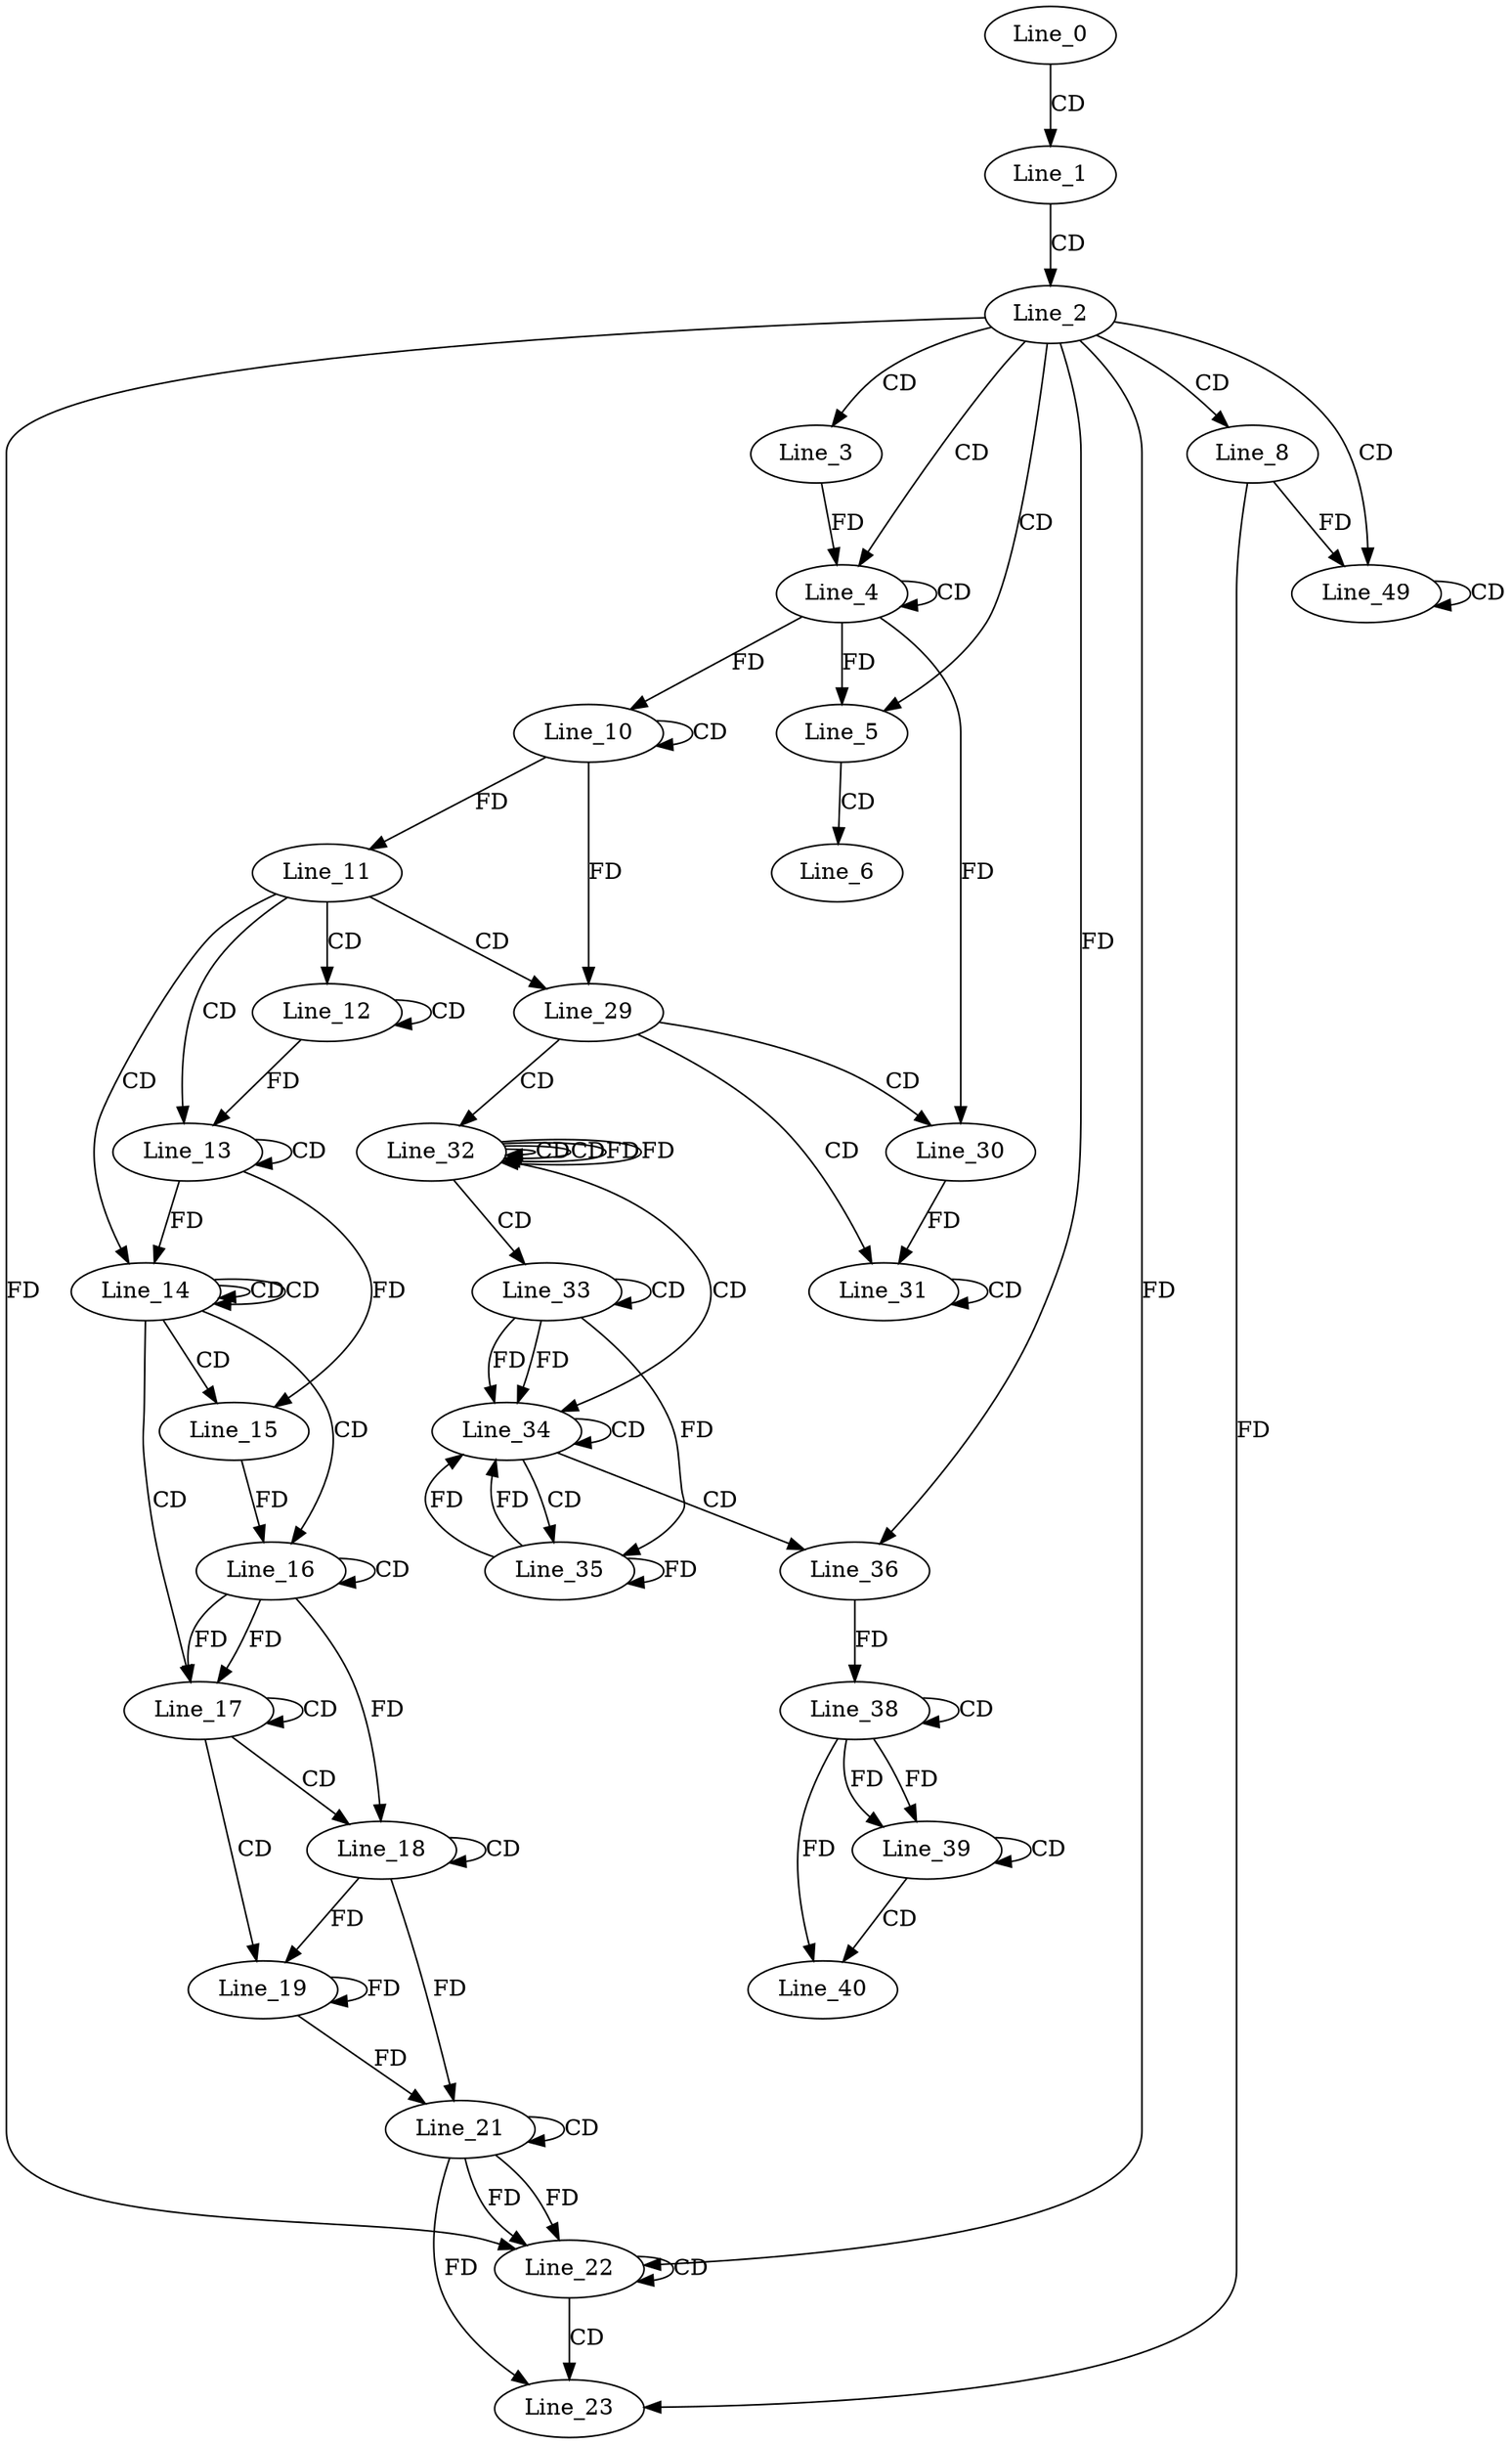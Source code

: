 digraph G {
  Line_0;
  Line_1;
  Line_2;
  Line_3;
  Line_3;
  Line_4;
  Line_4;
  Line_5;
  Line_6;
  Line_8;
  Line_10;
  Line_10;
  Line_11;
  Line_12;
  Line_12;
  Line_13;
  Line_13;
  Line_14;
  Line_14;
  Line_15;
  Line_15;
  Line_16;
  Line_16;
  Line_17;
  Line_17;
  Line_18;
  Line_18;
  Line_18;
  Line_19;
  Line_19;
  Line_21;
  Line_21;
  Line_22;
  Line_22;
  Line_23;
  Line_29;
  Line_30;
  Line_30;
  Line_31;
  Line_31;
  Line_32;
  Line_32;
  Line_32;
  Line_33;
  Line_33;
  Line_34;
  Line_34;
  Line_35;
  Line_35;
  Line_35;
  Line_36;
  Line_36;
  Line_38;
  Line_38;
  Line_39;
  Line_39;
  Line_40;
  Line_49;
  Line_49;
  Line_49;
  Line_0 -> Line_1 [ label="CD" ];
  Line_1 -> Line_2 [ label="CD" ];
  Line_2 -> Line_3 [ label="CD" ];
  Line_2 -> Line_4 [ label="CD" ];
  Line_4 -> Line_4 [ label="CD" ];
  Line_3 -> Line_4 [ label="FD" ];
  Line_2 -> Line_5 [ label="CD" ];
  Line_4 -> Line_5 [ label="FD" ];
  Line_5 -> Line_6 [ label="CD" ];
  Line_2 -> Line_8 [ label="CD" ];
  Line_10 -> Line_10 [ label="CD" ];
  Line_4 -> Line_10 [ label="FD" ];
  Line_10 -> Line_11 [ label="FD" ];
  Line_11 -> Line_12 [ label="CD" ];
  Line_12 -> Line_12 [ label="CD" ];
  Line_11 -> Line_13 [ label="CD" ];
  Line_13 -> Line_13 [ label="CD" ];
  Line_12 -> Line_13 [ label="FD" ];
  Line_11 -> Line_14 [ label="CD" ];
  Line_14 -> Line_14 [ label="CD" ];
  Line_14 -> Line_14 [ label="CD" ];
  Line_13 -> Line_14 [ label="FD" ];
  Line_14 -> Line_15 [ label="CD" ];
  Line_13 -> Line_15 [ label="FD" ];
  Line_14 -> Line_16 [ label="CD" ];
  Line_16 -> Line_16 [ label="CD" ];
  Line_15 -> Line_16 [ label="FD" ];
  Line_14 -> Line_17 [ label="CD" ];
  Line_16 -> Line_17 [ label="FD" ];
  Line_17 -> Line_17 [ label="CD" ];
  Line_16 -> Line_17 [ label="FD" ];
  Line_17 -> Line_18 [ label="CD" ];
  Line_18 -> Line_18 [ label="CD" ];
  Line_16 -> Line_18 [ label="FD" ];
  Line_17 -> Line_19 [ label="CD" ];
  Line_18 -> Line_19 [ label="FD" ];
  Line_19 -> Line_19 [ label="FD" ];
  Line_21 -> Line_21 [ label="CD" ];
  Line_18 -> Line_21 [ label="FD" ];
  Line_19 -> Line_21 [ label="FD" ];
  Line_2 -> Line_22 [ label="FD" ];
  Line_21 -> Line_22 [ label="FD" ];
  Line_22 -> Line_22 [ label="CD" ];
  Line_2 -> Line_22 [ label="FD" ];
  Line_21 -> Line_22 [ label="FD" ];
  Line_22 -> Line_23 [ label="CD" ];
  Line_8 -> Line_23 [ label="FD" ];
  Line_21 -> Line_23 [ label="FD" ];
  Line_11 -> Line_29 [ label="CD" ];
  Line_10 -> Line_29 [ label="FD" ];
  Line_29 -> Line_30 [ label="CD" ];
  Line_4 -> Line_30 [ label="FD" ];
  Line_29 -> Line_31 [ label="CD" ];
  Line_31 -> Line_31 [ label="CD" ];
  Line_30 -> Line_31 [ label="FD" ];
  Line_29 -> Line_32 [ label="CD" ];
  Line_32 -> Line_32 [ label="CD" ];
  Line_32 -> Line_32 [ label="CD" ];
  Line_32 -> Line_32 [ label="FD" ];
  Line_32 -> Line_33 [ label="CD" ];
  Line_33 -> Line_33 [ label="CD" ];
  Line_32 -> Line_34 [ label="CD" ];
  Line_33 -> Line_34 [ label="FD" ];
  Line_34 -> Line_34 [ label="CD" ];
  Line_33 -> Line_34 [ label="FD" ];
  Line_34 -> Line_35 [ label="CD" ];
  Line_33 -> Line_35 [ label="FD" ];
  Line_35 -> Line_35 [ label="FD" ];
  Line_34 -> Line_36 [ label="CD" ];
  Line_2 -> Line_36 [ label="FD" ];
  Line_38 -> Line_38 [ label="CD" ];
  Line_36 -> Line_38 [ label="FD" ];
  Line_38 -> Line_39 [ label="FD" ];
  Line_39 -> Line_39 [ label="CD" ];
  Line_38 -> Line_39 [ label="FD" ];
  Line_39 -> Line_40 [ label="CD" ];
  Line_38 -> Line_40 [ label="FD" ];
  Line_2 -> Line_49 [ label="CD" ];
  Line_49 -> Line_49 [ label="CD" ];
  Line_8 -> Line_49 [ label="FD" ];
  Line_32 -> Line_32 [ label="FD" ];
  Line_35 -> Line_34 [ label="FD" ];
  Line_35 -> Line_34 [ label="FD" ];
}
